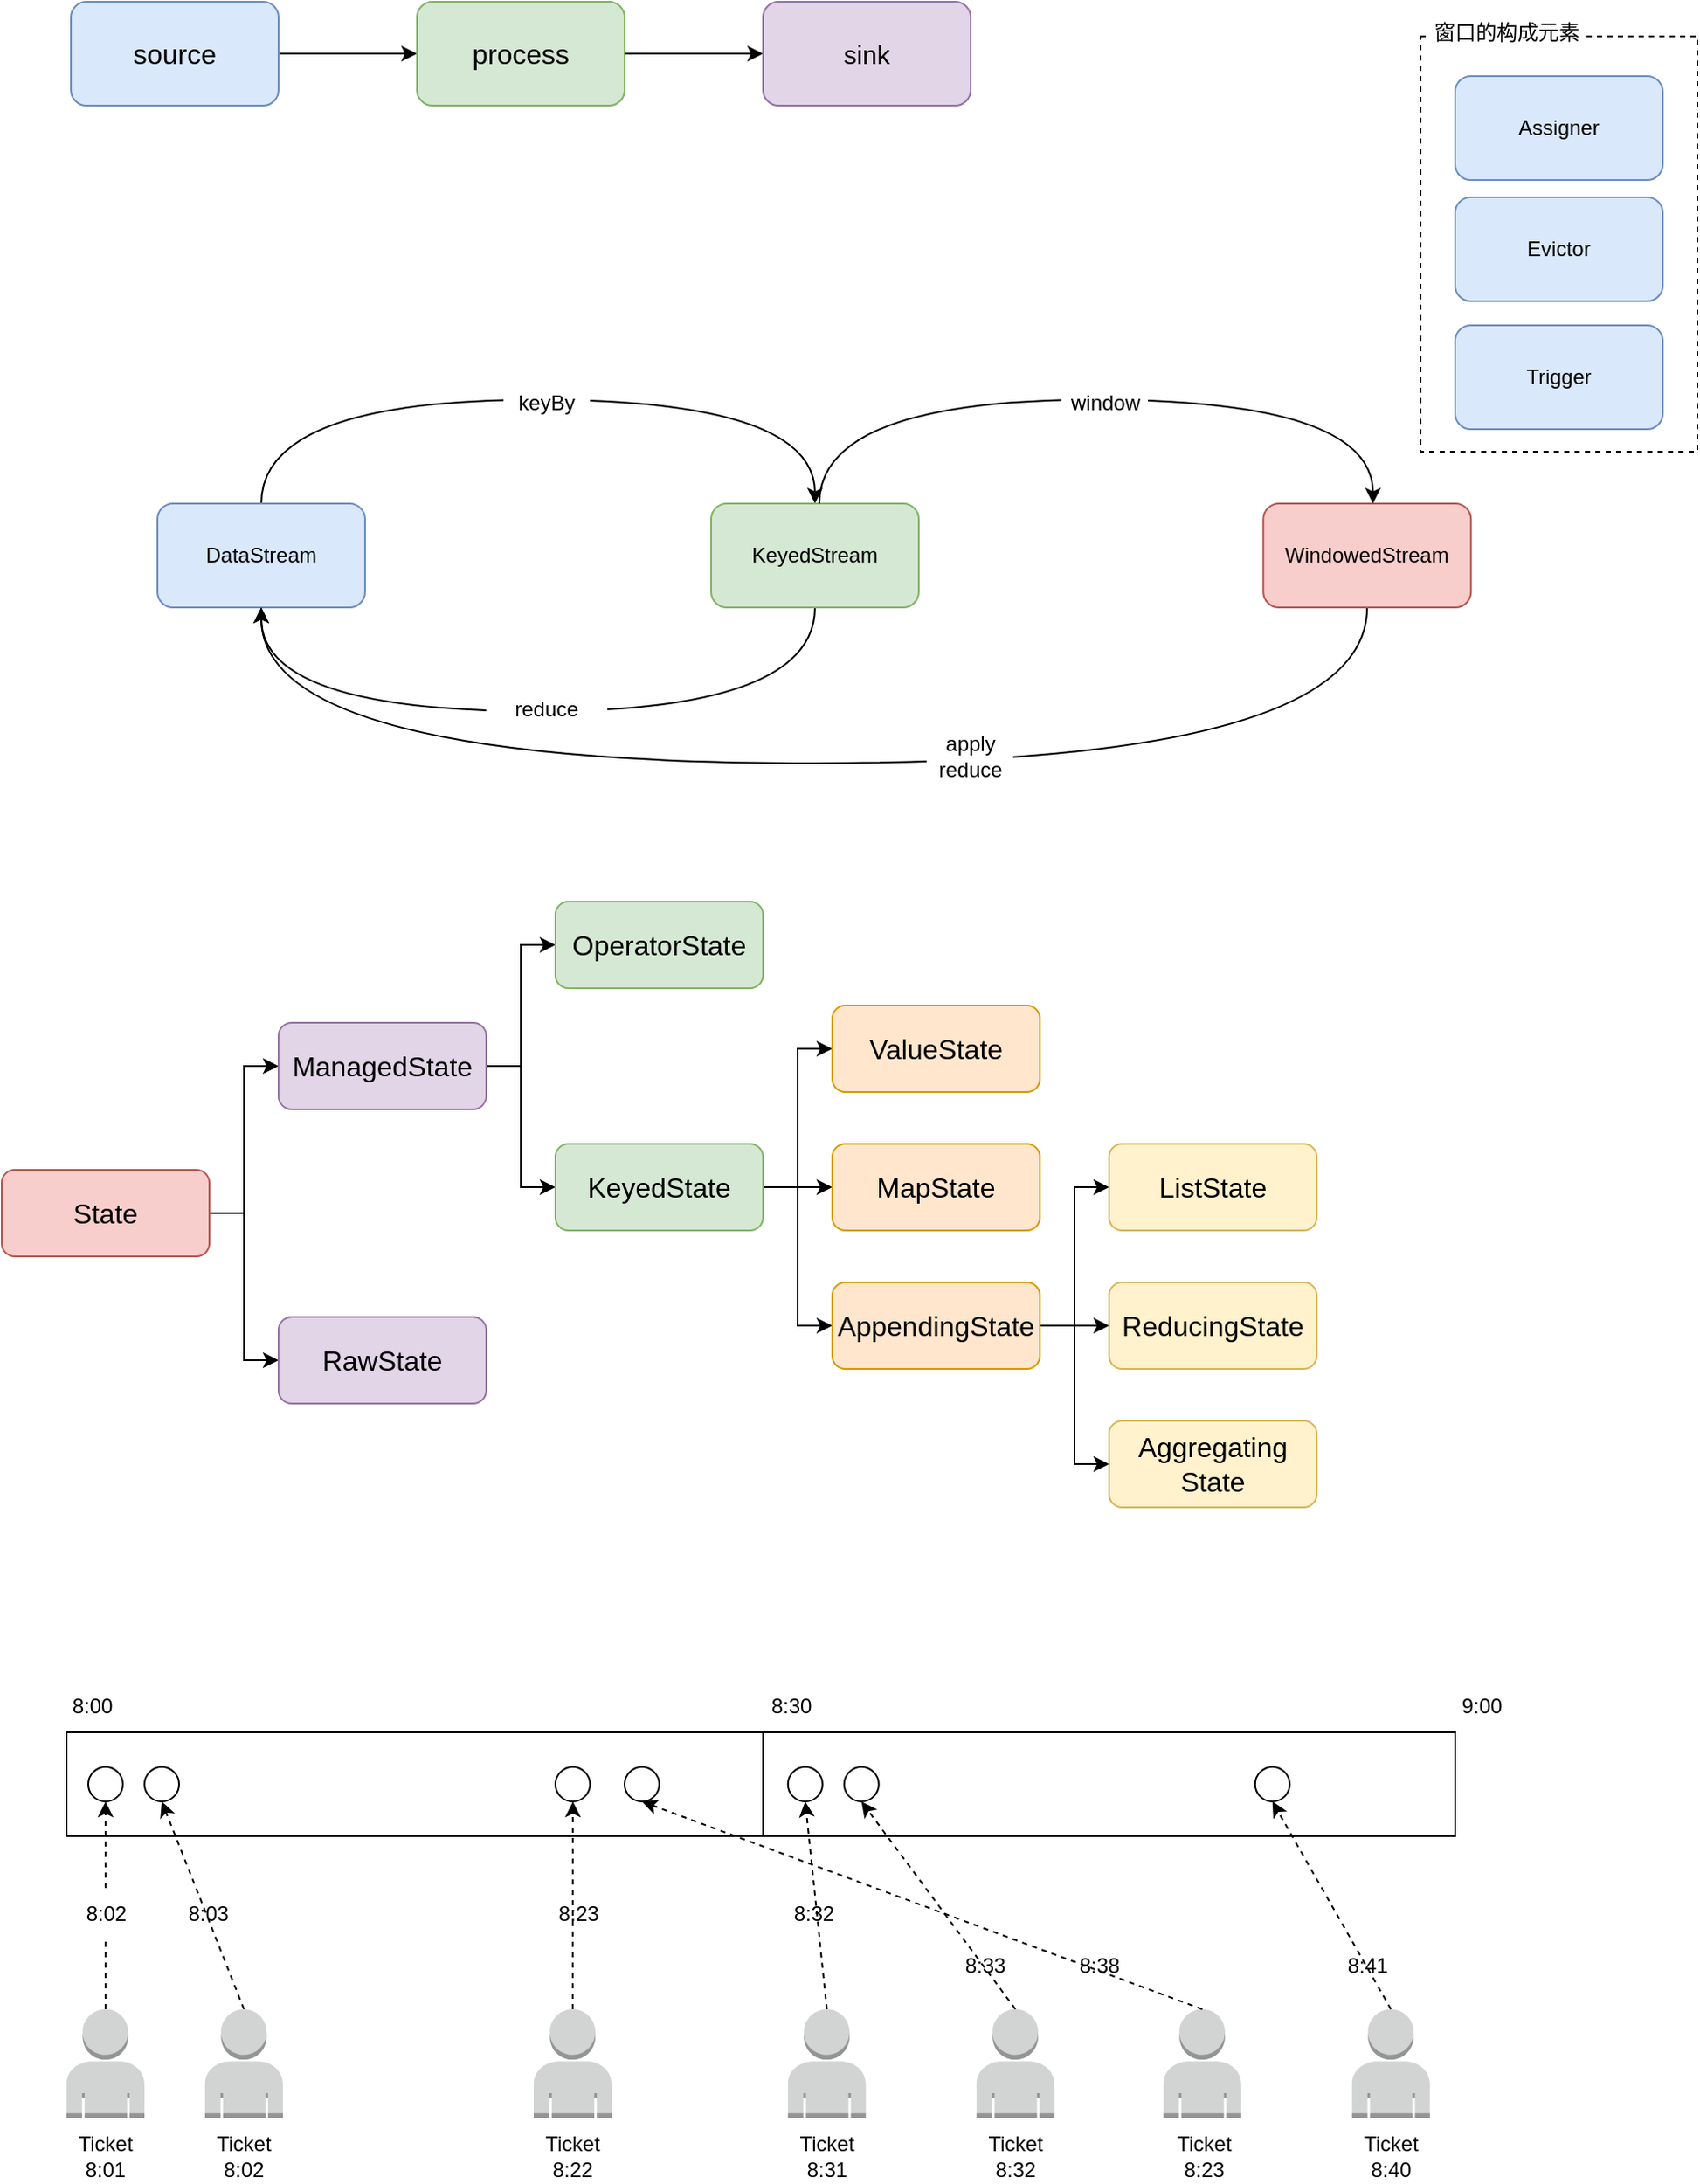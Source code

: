 <mxfile version="20.3.6" type="github">
  <diagram id="_oVOg_2L8pGMmzJAWcpK" name="Page-1">
    <mxGraphModel dx="728" dy="521" grid="1" gridSize="10" guides="1" tooltips="1" connect="1" arrows="1" fold="1" page="1" pageScale="1" pageWidth="850" pageHeight="1100" math="0" shadow="0">
      <root>
        <mxCell id="0" />
        <mxCell id="1" parent="0" />
        <mxCell id="DA5ioZ5UG_cv5zVFgSnP-4" style="edgeStyle=orthogonalEdgeStyle;rounded=0;orthogonalLoop=1;jettySize=auto;html=1;exitX=1;exitY=0.5;exitDx=0;exitDy=0;entryX=0;entryY=0.5;entryDx=0;entryDy=0;fontSize=15;" parent="1" source="DA5ioZ5UG_cv5zVFgSnP-1" target="DA5ioZ5UG_cv5zVFgSnP-2" edge="1">
          <mxGeometry relative="1" as="geometry" />
        </mxCell>
        <mxCell id="DA5ioZ5UG_cv5zVFgSnP-1" value="&lt;font style=&quot;font-size: 16px;&quot;&gt;source&lt;/font&gt;" style="rounded=1;whiteSpace=wrap;html=1;fillColor=#dae8fc;strokeColor=#6c8ebf;" parent="1" vertex="1">
          <mxGeometry x="80" y="200" width="120" height="60" as="geometry" />
        </mxCell>
        <mxCell id="DA5ioZ5UG_cv5zVFgSnP-5" style="edgeStyle=orthogonalEdgeStyle;rounded=0;orthogonalLoop=1;jettySize=auto;html=1;exitX=1;exitY=0.5;exitDx=0;exitDy=0;entryX=0;entryY=0.5;entryDx=0;entryDy=0;fontSize=15;" parent="1" source="DA5ioZ5UG_cv5zVFgSnP-2" target="DA5ioZ5UG_cv5zVFgSnP-3" edge="1">
          <mxGeometry relative="1" as="geometry" />
        </mxCell>
        <mxCell id="DA5ioZ5UG_cv5zVFgSnP-2" value="&lt;font style=&quot;font-size: 16px;&quot;&gt;process&lt;/font&gt;" style="rounded=1;whiteSpace=wrap;html=1;fillColor=#d5e8d4;strokeColor=#82b366;" parent="1" vertex="1">
          <mxGeometry x="280" y="200" width="120" height="60" as="geometry" />
        </mxCell>
        <mxCell id="DA5ioZ5UG_cv5zVFgSnP-3" value="&lt;font style=&quot;font-size: 15px;&quot;&gt;sink&lt;/font&gt;" style="rounded=1;whiteSpace=wrap;html=1;fillColor=#e1d5e7;strokeColor=#9673a6;" parent="1" vertex="1">
          <mxGeometry x="480" y="200" width="120" height="60" as="geometry" />
        </mxCell>
        <mxCell id="hzGyoB1nwu1buTJKqw_e-3" style="edgeStyle=orthogonalEdgeStyle;curved=1;rounded=0;orthogonalLoop=1;jettySize=auto;html=1;exitX=0.5;exitY=0;exitDx=0;exitDy=0;entryX=0.5;entryY=0;entryDx=0;entryDy=0;" parent="1" source="hzGyoB1nwu1buTJKqw_e-1" target="hzGyoB1nwu1buTJKqw_e-2" edge="1">
          <mxGeometry relative="1" as="geometry">
            <Array as="points">
              <mxPoint x="190" y="430" />
              <mxPoint x="510" y="430" />
            </Array>
          </mxGeometry>
        </mxCell>
        <mxCell id="hzGyoB1nwu1buTJKqw_e-1" value="DataStream" style="rounded=1;whiteSpace=wrap;html=1;fillColor=#dae8fc;strokeColor=#6c8ebf;" parent="1" vertex="1">
          <mxGeometry x="130" y="490" width="120" height="60" as="geometry" />
        </mxCell>
        <mxCell id="hzGyoB1nwu1buTJKqw_e-4" style="edgeStyle=orthogonalEdgeStyle;curved=1;rounded=0;orthogonalLoop=1;jettySize=auto;html=1;exitX=0.5;exitY=1;exitDx=0;exitDy=0;entryX=0.5;entryY=1;entryDx=0;entryDy=0;" parent="1" source="hzGyoB1nwu1buTJKqw_e-2" target="hzGyoB1nwu1buTJKqw_e-1" edge="1">
          <mxGeometry relative="1" as="geometry">
            <Array as="points">
              <mxPoint x="510" y="610" />
              <mxPoint x="190" y="610" />
            </Array>
          </mxGeometry>
        </mxCell>
        <mxCell id="hzGyoB1nwu1buTJKqw_e-2" value="KeyedStream" style="rounded=1;whiteSpace=wrap;html=1;fillColor=#d5e8d4;strokeColor=#82b366;" parent="1" vertex="1">
          <mxGeometry x="450" y="490" width="120" height="60" as="geometry" />
        </mxCell>
        <mxCell id="hzGyoB1nwu1buTJKqw_e-5" value="keyBy" style="text;html=1;strokeColor=none;fillColor=default;align=center;verticalAlign=middle;whiteSpace=wrap;rounded=0;" parent="1" vertex="1">
          <mxGeometry x="330" y="417" width="50" height="30" as="geometry" />
        </mxCell>
        <mxCell id="hzGyoB1nwu1buTJKqw_e-8" value="reduce" style="text;html=1;strokeColor=none;fillColor=default;align=center;verticalAlign=middle;whiteSpace=wrap;rounded=0;" parent="1" vertex="1">
          <mxGeometry x="320" y="594" width="70" height="30" as="geometry" />
        </mxCell>
        <mxCell id="mNfEn4-VHd71BX42IYY5-13" style="edgeStyle=orthogonalEdgeStyle;rounded=0;orthogonalLoop=1;jettySize=auto;html=1;exitX=1;exitY=0.5;exitDx=0;exitDy=0;entryX=0;entryY=0.5;entryDx=0;entryDy=0;" parent="1" source="mNfEn4-VHd71BX42IYY5-1" target="mNfEn4-VHd71BX42IYY5-2" edge="1">
          <mxGeometry relative="1" as="geometry" />
        </mxCell>
        <mxCell id="mNfEn4-VHd71BX42IYY5-14" style="edgeStyle=orthogonalEdgeStyle;rounded=0;orthogonalLoop=1;jettySize=auto;html=1;exitX=1;exitY=0.5;exitDx=0;exitDy=0;entryX=0;entryY=0.5;entryDx=0;entryDy=0;" parent="1" source="mNfEn4-VHd71BX42IYY5-1" target="mNfEn4-VHd71BX42IYY5-3" edge="1">
          <mxGeometry relative="1" as="geometry" />
        </mxCell>
        <mxCell id="mNfEn4-VHd71BX42IYY5-1" value="&lt;font style=&quot;font-size: 16px;&quot;&gt;State&lt;/font&gt;" style="rounded=1;whiteSpace=wrap;html=1;fillColor=#f8cecc;strokeColor=#b85450;" parent="1" vertex="1">
          <mxGeometry x="40" y="875" width="120" height="50" as="geometry" />
        </mxCell>
        <mxCell id="mNfEn4-VHd71BX42IYY5-15" style="edgeStyle=orthogonalEdgeStyle;rounded=0;orthogonalLoop=1;jettySize=auto;html=1;exitX=1;exitY=0.5;exitDx=0;exitDy=0;entryX=0;entryY=0.5;entryDx=0;entryDy=0;" parent="1" source="mNfEn4-VHd71BX42IYY5-2" target="mNfEn4-VHd71BX42IYY5-5" edge="1">
          <mxGeometry relative="1" as="geometry" />
        </mxCell>
        <mxCell id="mNfEn4-VHd71BX42IYY5-16" style="edgeStyle=orthogonalEdgeStyle;rounded=0;orthogonalLoop=1;jettySize=auto;html=1;exitX=1;exitY=0.5;exitDx=0;exitDy=0;entryX=0;entryY=0.5;entryDx=0;entryDy=0;" parent="1" source="mNfEn4-VHd71BX42IYY5-2" target="mNfEn4-VHd71BX42IYY5-4" edge="1">
          <mxGeometry relative="1" as="geometry" />
        </mxCell>
        <mxCell id="mNfEn4-VHd71BX42IYY5-2" value="&lt;font style=&quot;font-size: 16px;&quot;&gt;ManagedState&lt;/font&gt;" style="rounded=1;whiteSpace=wrap;html=1;fillColor=#e1d5e7;strokeColor=#9673a6;" parent="1" vertex="1">
          <mxGeometry x="200" y="790" width="120" height="50" as="geometry" />
        </mxCell>
        <mxCell id="mNfEn4-VHd71BX42IYY5-3" value="&lt;font style=&quot;font-size: 16px;&quot;&gt;RawState&lt;/font&gt;" style="rounded=1;whiteSpace=wrap;html=1;fillColor=#e1d5e7;strokeColor=#9673a6;" parent="1" vertex="1">
          <mxGeometry x="200" y="960" width="120" height="50" as="geometry" />
        </mxCell>
        <mxCell id="mNfEn4-VHd71BX42IYY5-17" style="edgeStyle=orthogonalEdgeStyle;rounded=0;orthogonalLoop=1;jettySize=auto;html=1;exitX=1;exitY=0.5;exitDx=0;exitDy=0;entryX=0;entryY=0.5;entryDx=0;entryDy=0;" parent="1" source="mNfEn4-VHd71BX42IYY5-4" target="mNfEn4-VHd71BX42IYY5-7" edge="1">
          <mxGeometry relative="1" as="geometry" />
        </mxCell>
        <mxCell id="mNfEn4-VHd71BX42IYY5-18" style="edgeStyle=orthogonalEdgeStyle;rounded=0;orthogonalLoop=1;jettySize=auto;html=1;exitX=1;exitY=0.5;exitDx=0;exitDy=0;entryX=0;entryY=0.5;entryDx=0;entryDy=0;" parent="1" source="mNfEn4-VHd71BX42IYY5-4" target="mNfEn4-VHd71BX42IYY5-6" edge="1">
          <mxGeometry relative="1" as="geometry" />
        </mxCell>
        <mxCell id="mNfEn4-VHd71BX42IYY5-19" style="edgeStyle=orthogonalEdgeStyle;rounded=0;orthogonalLoop=1;jettySize=auto;html=1;exitX=1;exitY=0.5;exitDx=0;exitDy=0;entryX=0;entryY=0.5;entryDx=0;entryDy=0;" parent="1" source="mNfEn4-VHd71BX42IYY5-4" target="mNfEn4-VHd71BX42IYY5-8" edge="1">
          <mxGeometry relative="1" as="geometry" />
        </mxCell>
        <mxCell id="mNfEn4-VHd71BX42IYY5-4" value="&lt;font style=&quot;font-size: 16px;&quot;&gt;KeyedState&lt;/font&gt;" style="rounded=1;whiteSpace=wrap;html=1;fillColor=#d5e8d4;strokeColor=#82b366;flipV=1;" parent="1" vertex="1">
          <mxGeometry x="360" y="860" width="120" height="50" as="geometry" />
        </mxCell>
        <mxCell id="mNfEn4-VHd71BX42IYY5-5" value="&lt;span style=&quot;font-size: 16px;&quot;&gt;OperatorState&lt;/span&gt;" style="rounded=1;whiteSpace=wrap;html=1;fillColor=#d5e8d4;strokeColor=#82b366;flipV=1;" parent="1" vertex="1">
          <mxGeometry x="360" y="720" width="120" height="50" as="geometry" />
        </mxCell>
        <mxCell id="mNfEn4-VHd71BX42IYY5-6" value="&lt;font style=&quot;font-size: 16px;&quot;&gt;ValueState&lt;/font&gt;" style="rounded=1;whiteSpace=wrap;html=1;fillColor=#ffe6cc;strokeColor=#d79b00;" parent="1" vertex="1">
          <mxGeometry x="520" y="780" width="120" height="50" as="geometry" />
        </mxCell>
        <mxCell id="mNfEn4-VHd71BX42IYY5-7" value="&lt;font style=&quot;font-size: 16px;&quot;&gt;MapState&lt;/font&gt;" style="rounded=1;whiteSpace=wrap;html=1;fillColor=#ffe6cc;strokeColor=#d79b00;" parent="1" vertex="1">
          <mxGeometry x="520" y="860" width="120" height="50" as="geometry" />
        </mxCell>
        <mxCell id="mNfEn4-VHd71BX42IYY5-20" style="edgeStyle=orthogonalEdgeStyle;rounded=0;orthogonalLoop=1;jettySize=auto;html=1;exitX=1;exitY=0.5;exitDx=0;exitDy=0;entryX=0;entryY=0.5;entryDx=0;entryDy=0;" parent="1" source="mNfEn4-VHd71BX42IYY5-8" target="mNfEn4-VHd71BX42IYY5-11" edge="1">
          <mxGeometry relative="1" as="geometry" />
        </mxCell>
        <mxCell id="mNfEn4-VHd71BX42IYY5-21" style="edgeStyle=orthogonalEdgeStyle;rounded=0;orthogonalLoop=1;jettySize=auto;html=1;exitX=1;exitY=0.5;exitDx=0;exitDy=0;entryX=0;entryY=0.5;entryDx=0;entryDy=0;" parent="1" source="mNfEn4-VHd71BX42IYY5-8" target="mNfEn4-VHd71BX42IYY5-10" edge="1">
          <mxGeometry relative="1" as="geometry" />
        </mxCell>
        <mxCell id="mNfEn4-VHd71BX42IYY5-22" style="edgeStyle=orthogonalEdgeStyle;rounded=0;orthogonalLoop=1;jettySize=auto;html=1;exitX=1;exitY=0.5;exitDx=0;exitDy=0;entryX=0;entryY=0.5;entryDx=0;entryDy=0;" parent="1" source="mNfEn4-VHd71BX42IYY5-8" target="mNfEn4-VHd71BX42IYY5-12" edge="1">
          <mxGeometry relative="1" as="geometry" />
        </mxCell>
        <mxCell id="mNfEn4-VHd71BX42IYY5-8" value="&lt;font style=&quot;font-size: 16px;&quot;&gt;AppendingState&lt;/font&gt;" style="rounded=1;whiteSpace=wrap;html=1;fillColor=#ffe6cc;strokeColor=#d79b00;" parent="1" vertex="1">
          <mxGeometry x="520" y="940" width="120" height="50" as="geometry" />
        </mxCell>
        <mxCell id="mNfEn4-VHd71BX42IYY5-10" value="&lt;font style=&quot;font-size: 16px;&quot;&gt;ListState&lt;/font&gt;" style="rounded=1;whiteSpace=wrap;html=1;fillColor=#fff2cc;strokeColor=#d6b656;" parent="1" vertex="1">
          <mxGeometry x="680" y="860" width="120" height="50" as="geometry" />
        </mxCell>
        <mxCell id="mNfEn4-VHd71BX42IYY5-11" value="&lt;font style=&quot;font-size: 16px;&quot;&gt;ReducingState&lt;/font&gt;" style="rounded=1;whiteSpace=wrap;html=1;fillColor=#fff2cc;strokeColor=#d6b656;" parent="1" vertex="1">
          <mxGeometry x="680" y="940" width="120" height="50" as="geometry" />
        </mxCell>
        <mxCell id="mNfEn4-VHd71BX42IYY5-12" value="&lt;font style=&quot;font-size: 16px;&quot;&gt;Aggregating&lt;br&gt;State&lt;/font&gt;" style="rounded=1;whiteSpace=wrap;html=1;fillColor=#fff2cc;strokeColor=#d6b656;" parent="1" vertex="1">
          <mxGeometry x="680" y="1020" width="120" height="50" as="geometry" />
        </mxCell>
        <mxCell id="cq7n2qohAcCtZKUBrd6M-1" value="" style="outlineConnect=0;dashed=0;verticalLabelPosition=bottom;verticalAlign=top;align=center;html=1;shape=mxgraph.aws3.user;fillColor=#D2D3D3;gradientColor=none;flipH=0;flipV=0;" parent="1" vertex="1">
          <mxGeometry x="77.5" y="1360" width="45" height="63" as="geometry" />
        </mxCell>
        <mxCell id="cq7n2qohAcCtZKUBrd6M-2" value="" style="outlineConnect=0;dashed=0;verticalLabelPosition=bottom;verticalAlign=top;align=center;html=1;shape=mxgraph.aws3.user;fillColor=#D2D3D3;gradientColor=none;flipH=0;flipV=0;" parent="1" vertex="1">
          <mxGeometry x="157.5" y="1360" width="45" height="63" as="geometry" />
        </mxCell>
        <mxCell id="cq7n2qohAcCtZKUBrd6M-5" value="" style="outlineConnect=0;dashed=0;verticalLabelPosition=bottom;verticalAlign=top;align=center;html=1;shape=mxgraph.aws3.user;fillColor=#D2D3D3;gradientColor=none;flipH=0;flipV=0;" parent="1" vertex="1">
          <mxGeometry x="347.5" y="1360" width="45" height="63" as="geometry" />
        </mxCell>
        <mxCell id="cq7n2qohAcCtZKUBrd6M-6" value="" style="outlineConnect=0;dashed=0;verticalLabelPosition=bottom;verticalAlign=top;align=center;html=1;shape=mxgraph.aws3.user;fillColor=#D2D3D3;gradientColor=none;flipH=0;flipV=0;" parent="1" vertex="1">
          <mxGeometry x="494.38" y="1360" width="45" height="63" as="geometry" />
        </mxCell>
        <mxCell id="cq7n2qohAcCtZKUBrd6M-7" value="" style="outlineConnect=0;dashed=0;verticalLabelPosition=bottom;verticalAlign=top;align=center;html=1;shape=mxgraph.aws3.user;fillColor=#D2D3D3;gradientColor=none;flipH=0;flipV=0;" parent="1" vertex="1">
          <mxGeometry x="603.38" y="1360" width="45" height="63" as="geometry" />
        </mxCell>
        <mxCell id="cq7n2qohAcCtZKUBrd6M-8" value="" style="outlineConnect=0;dashed=0;verticalLabelPosition=bottom;verticalAlign=top;align=center;html=1;shape=mxgraph.aws3.user;fillColor=#D2D3D3;gradientColor=none;flipH=0;flipV=0;" parent="1" vertex="1">
          <mxGeometry x="711.38" y="1360" width="45" height="63" as="geometry" />
        </mxCell>
        <mxCell id="cq7n2qohAcCtZKUBrd6M-9" value="" style="outlineConnect=0;dashed=0;verticalLabelPosition=bottom;verticalAlign=top;align=center;html=1;shape=mxgraph.aws3.user;fillColor=#D2D3D3;gradientColor=none;flipH=0;flipV=0;" parent="1" vertex="1">
          <mxGeometry x="820.38" y="1360" width="45" height="63" as="geometry" />
        </mxCell>
        <mxCell id="cq7n2qohAcCtZKUBrd6M-10" value="Ticket 8:01" style="text;html=1;strokeColor=none;fillColor=none;align=center;verticalAlign=middle;whiteSpace=wrap;rounded=0;" parent="1" vertex="1">
          <mxGeometry x="70" y="1430" width="60" height="30" as="geometry" />
        </mxCell>
        <mxCell id="cq7n2qohAcCtZKUBrd6M-11" value="Ticket 8:02" style="text;html=1;strokeColor=none;fillColor=none;align=center;verticalAlign=middle;whiteSpace=wrap;rounded=0;" parent="1" vertex="1">
          <mxGeometry x="150" y="1430" width="60" height="30" as="geometry" />
        </mxCell>
        <mxCell id="cq7n2qohAcCtZKUBrd6M-12" value="Ticket 8:22" style="text;html=1;strokeColor=none;fillColor=none;align=center;verticalAlign=middle;whiteSpace=wrap;rounded=0;" parent="1" vertex="1">
          <mxGeometry x="340" y="1430" width="60" height="30" as="geometry" />
        </mxCell>
        <mxCell id="cq7n2qohAcCtZKUBrd6M-13" value="" style="rounded=0;whiteSpace=wrap;html=1;" parent="1" vertex="1">
          <mxGeometry x="77.5" y="1200" width="402.5" height="60" as="geometry" />
        </mxCell>
        <mxCell id="cq7n2qohAcCtZKUBrd6M-14" value="" style="rounded=0;whiteSpace=wrap;html=1;" parent="1" vertex="1">
          <mxGeometry x="480" y="1200" width="400" height="60" as="geometry" />
        </mxCell>
        <mxCell id="cq7n2qohAcCtZKUBrd6M-15" value="Ticket 8:31" style="text;html=1;strokeColor=none;fillColor=none;align=center;verticalAlign=middle;whiteSpace=wrap;rounded=0;" parent="1" vertex="1">
          <mxGeometry x="487.13" y="1430" width="60" height="30" as="geometry" />
        </mxCell>
        <mxCell id="cq7n2qohAcCtZKUBrd6M-16" value="Ticket 8:32" style="text;html=1;strokeColor=none;fillColor=none;align=center;verticalAlign=middle;whiteSpace=wrap;rounded=0;" parent="1" vertex="1">
          <mxGeometry x="595.63" y="1430" width="60" height="30" as="geometry" />
        </mxCell>
        <mxCell id="cq7n2qohAcCtZKUBrd6M-17" value="Ticket 8:23" style="text;html=1;strokeColor=none;fillColor=none;align=center;verticalAlign=middle;whiteSpace=wrap;rounded=0;" parent="1" vertex="1">
          <mxGeometry x="704.63" y="1430" width="60" height="30" as="geometry" />
        </mxCell>
        <mxCell id="cq7n2qohAcCtZKUBrd6M-18" value="Ticket 8:40" style="text;html=1;strokeColor=none;fillColor=none;align=center;verticalAlign=middle;whiteSpace=wrap;rounded=0;" parent="1" vertex="1">
          <mxGeometry x="812.88" y="1430" width="60" height="30" as="geometry" />
        </mxCell>
        <mxCell id="cq7n2qohAcCtZKUBrd6M-19" value="" style="ellipse;whiteSpace=wrap;html=1;aspect=fixed;" parent="1" vertex="1">
          <mxGeometry x="90" y="1220" width="20" height="20" as="geometry" />
        </mxCell>
        <mxCell id="cq7n2qohAcCtZKUBrd6M-20" value="" style="ellipse;whiteSpace=wrap;html=1;aspect=fixed;" parent="1" vertex="1">
          <mxGeometry x="122.5" y="1220" width="20" height="20" as="geometry" />
        </mxCell>
        <mxCell id="cq7n2qohAcCtZKUBrd6M-21" value="" style="ellipse;whiteSpace=wrap;html=1;aspect=fixed;" parent="1" vertex="1">
          <mxGeometry x="360" y="1220" width="20" height="20" as="geometry" />
        </mxCell>
        <mxCell id="cq7n2qohAcCtZKUBrd6M-22" value="" style="ellipse;whiteSpace=wrap;html=1;aspect=fixed;" parent="1" vertex="1">
          <mxGeometry x="400" y="1220" width="20" height="20" as="geometry" />
        </mxCell>
        <mxCell id="cq7n2qohAcCtZKUBrd6M-23" value="" style="ellipse;whiteSpace=wrap;html=1;aspect=fixed;" parent="1" vertex="1">
          <mxGeometry x="494.38" y="1220" width="20" height="20" as="geometry" />
        </mxCell>
        <mxCell id="cq7n2qohAcCtZKUBrd6M-24" value="" style="ellipse;whiteSpace=wrap;html=1;aspect=fixed;" parent="1" vertex="1">
          <mxGeometry x="526.88" y="1220" width="20" height="20" as="geometry" />
        </mxCell>
        <mxCell id="cq7n2qohAcCtZKUBrd6M-25" value="" style="ellipse;whiteSpace=wrap;html=1;aspect=fixed;" parent="1" vertex="1">
          <mxGeometry x="764.38" y="1220" width="20" height="20" as="geometry" />
        </mxCell>
        <mxCell id="cq7n2qohAcCtZKUBrd6M-26" value="8:00" style="text;html=1;strokeColor=none;fillColor=none;align=center;verticalAlign=middle;whiteSpace=wrap;rounded=0;" parent="1" vertex="1">
          <mxGeometry x="75.5" y="1170" width="32.5" height="30" as="geometry" />
        </mxCell>
        <mxCell id="cq7n2qohAcCtZKUBrd6M-27" value="8:30" style="text;html=1;strokeColor=none;fillColor=none;align=center;verticalAlign=middle;whiteSpace=wrap;rounded=0;" parent="1" vertex="1">
          <mxGeometry x="480" y="1170" width="32.5" height="30" as="geometry" />
        </mxCell>
        <mxCell id="cq7n2qohAcCtZKUBrd6M-28" value="9:00" style="text;html=1;strokeColor=none;fillColor=none;align=center;verticalAlign=middle;whiteSpace=wrap;rounded=0;" parent="1" vertex="1">
          <mxGeometry x="879" y="1170" width="32.5" height="30" as="geometry" />
        </mxCell>
        <mxCell id="cq7n2qohAcCtZKUBrd6M-29" style="rounded=0;orthogonalLoop=1;jettySize=auto;html=1;exitX=0.5;exitY=0;exitDx=0;exitDy=0;exitPerimeter=0;entryX=0.5;entryY=1;entryDx=0;entryDy=0;dashed=1;startArrow=none;" parent="1" source="cq7n2qohAcCtZKUBrd6M-36" target="cq7n2qohAcCtZKUBrd6M-19" edge="1">
          <mxGeometry relative="1" as="geometry" />
        </mxCell>
        <mxCell id="cq7n2qohAcCtZKUBrd6M-31" style="edgeStyle=none;rounded=0;orthogonalLoop=1;jettySize=auto;html=1;exitX=0.5;exitY=0;exitDx=0;exitDy=0;exitPerimeter=0;entryX=0.727;entryY=0.667;entryDx=0;entryDy=0;entryPerimeter=0;dashed=1;" parent="1" source="cq7n2qohAcCtZKUBrd6M-5" target="cq7n2qohAcCtZKUBrd6M-13" edge="1">
          <mxGeometry relative="1" as="geometry" />
        </mxCell>
        <mxCell id="cq7n2qohAcCtZKUBrd6M-32" style="edgeStyle=none;rounded=0;orthogonalLoop=1;jettySize=auto;html=1;exitX=0.5;exitY=0;exitDx=0;exitDy=0;exitPerimeter=0;entryX=0.5;entryY=1;entryDx=0;entryDy=0;dashed=1;" parent="1" source="cq7n2qohAcCtZKUBrd6M-8" target="cq7n2qohAcCtZKUBrd6M-22" edge="1">
          <mxGeometry relative="1" as="geometry" />
        </mxCell>
        <mxCell id="cq7n2qohAcCtZKUBrd6M-33" style="edgeStyle=none;rounded=0;orthogonalLoop=1;jettySize=auto;html=1;exitX=0.5;exitY=0;exitDx=0;exitDy=0;exitPerimeter=0;entryX=0.5;entryY=1;entryDx=0;entryDy=0;dashed=1;" parent="1" source="cq7n2qohAcCtZKUBrd6M-6" target="cq7n2qohAcCtZKUBrd6M-23" edge="1">
          <mxGeometry relative="1" as="geometry" />
        </mxCell>
        <mxCell id="cq7n2qohAcCtZKUBrd6M-34" style="edgeStyle=none;rounded=0;orthogonalLoop=1;jettySize=auto;html=1;exitX=0.5;exitY=0;exitDx=0;exitDy=0;exitPerimeter=0;entryX=0.5;entryY=1;entryDx=0;entryDy=0;dashed=1;" parent="1" source="cq7n2qohAcCtZKUBrd6M-7" target="cq7n2qohAcCtZKUBrd6M-24" edge="1">
          <mxGeometry relative="1" as="geometry" />
        </mxCell>
        <mxCell id="cq7n2qohAcCtZKUBrd6M-35" style="edgeStyle=none;rounded=0;orthogonalLoop=1;jettySize=auto;html=1;exitX=0.5;exitY=0;exitDx=0;exitDy=0;exitPerimeter=0;entryX=0.5;entryY=1;entryDx=0;entryDy=0;dashed=1;" parent="1" source="cq7n2qohAcCtZKUBrd6M-9" target="cq7n2qohAcCtZKUBrd6M-25" edge="1">
          <mxGeometry relative="1" as="geometry" />
        </mxCell>
        <mxCell id="cq7n2qohAcCtZKUBrd6M-30" style="edgeStyle=none;rounded=0;orthogonalLoop=1;jettySize=auto;html=1;exitX=0.5;exitY=0;exitDx=0;exitDy=0;exitPerimeter=0;entryX=0.5;entryY=1;entryDx=0;entryDy=0;dashed=1;" parent="1" source="cq7n2qohAcCtZKUBrd6M-2" target="cq7n2qohAcCtZKUBrd6M-20" edge="1">
          <mxGeometry relative="1" as="geometry" />
        </mxCell>
        <mxCell id="cq7n2qohAcCtZKUBrd6M-36" value="8:02" style="text;html=1;strokeColor=none;fillColor=none;align=center;verticalAlign=middle;whiteSpace=wrap;rounded=0;" parent="1" vertex="1">
          <mxGeometry x="83.75" y="1290" width="32.5" height="30" as="geometry" />
        </mxCell>
        <mxCell id="cq7n2qohAcCtZKUBrd6M-37" value="" style="rounded=0;orthogonalLoop=1;jettySize=auto;html=1;exitX=0.5;exitY=0;exitDx=0;exitDy=0;exitPerimeter=0;entryX=0.5;entryY=1;entryDx=0;entryDy=0;dashed=1;endArrow=none;" parent="1" source="cq7n2qohAcCtZKUBrd6M-1" target="cq7n2qohAcCtZKUBrd6M-36" edge="1">
          <mxGeometry relative="1" as="geometry">
            <mxPoint x="100" y="1360" as="sourcePoint" />
            <mxPoint x="100" y="1240" as="targetPoint" />
          </mxGeometry>
        </mxCell>
        <mxCell id="cq7n2qohAcCtZKUBrd6M-38" value="8:03" style="text;html=1;strokeColor=none;fillColor=none;align=center;verticalAlign=middle;whiteSpace=wrap;rounded=0;" parent="1" vertex="1">
          <mxGeometry x="142.5" y="1290" width="32.5" height="30" as="geometry" />
        </mxCell>
        <mxCell id="cq7n2qohAcCtZKUBrd6M-40" value="8:23" style="text;html=1;strokeColor=none;fillColor=none;align=center;verticalAlign=middle;whiteSpace=wrap;rounded=0;" parent="1" vertex="1">
          <mxGeometry x="357" y="1290" width="32.5" height="30" as="geometry" />
        </mxCell>
        <mxCell id="cq7n2qohAcCtZKUBrd6M-41" value="8:32" style="text;html=1;strokeColor=none;fillColor=none;align=center;verticalAlign=middle;whiteSpace=wrap;rounded=0;" parent="1" vertex="1">
          <mxGeometry x="493.13" y="1290" width="32.5" height="30" as="geometry" />
        </mxCell>
        <mxCell id="cq7n2qohAcCtZKUBrd6M-42" value="8:33" style="text;html=1;strokeColor=none;fillColor=none;align=center;verticalAlign=middle;whiteSpace=wrap;rounded=0;" parent="1" vertex="1">
          <mxGeometry x="592" y="1320" width="32.5" height="30" as="geometry" />
        </mxCell>
        <mxCell id="cq7n2qohAcCtZKUBrd6M-43" value="8:38" style="text;html=1;strokeColor=none;fillColor=none;align=center;verticalAlign=middle;whiteSpace=wrap;rounded=0;" parent="1" vertex="1">
          <mxGeometry x="658.38" y="1320" width="32.5" height="30" as="geometry" />
        </mxCell>
        <mxCell id="cq7n2qohAcCtZKUBrd6M-44" value="8:41" style="text;html=1;strokeColor=none;fillColor=none;align=center;verticalAlign=middle;whiteSpace=wrap;rounded=0;" parent="1" vertex="1">
          <mxGeometry x="812.88" y="1320" width="32.5" height="30" as="geometry" />
        </mxCell>
        <mxCell id="J0k0K2RpD5jGurKQZD3m-1" value="Assigner" style="rounded=1;whiteSpace=wrap;html=1;fillColor=#dae8fc;strokeColor=#6c8ebf;" parent="1" vertex="1">
          <mxGeometry x="880" y="243" width="120" height="60" as="geometry" />
        </mxCell>
        <mxCell id="J0k0K2RpD5jGurKQZD3m-2" value="Evictor" style="rounded=1;whiteSpace=wrap;html=1;fillColor=#dae8fc;strokeColor=#6c8ebf;" parent="1" vertex="1">
          <mxGeometry x="880" y="313" width="120" height="60" as="geometry" />
        </mxCell>
        <mxCell id="J0k0K2RpD5jGurKQZD3m-3" value="Trigger" style="rounded=1;whiteSpace=wrap;html=1;fillColor=#dae8fc;strokeColor=#6c8ebf;" parent="1" vertex="1">
          <mxGeometry x="880" y="387" width="120" height="60" as="geometry" />
        </mxCell>
        <mxCell id="J0k0K2RpD5jGurKQZD3m-4" value="" style="rounded=0;whiteSpace=wrap;html=1;fillColor=none;dashed=1;" parent="1" vertex="1">
          <mxGeometry x="860" y="220" width="160" height="240" as="geometry" />
        </mxCell>
        <mxCell id="J0k0K2RpD5jGurKQZD3m-5" value="窗口的构成元素" style="text;html=1;strokeColor=none;fillColor=default;align=center;verticalAlign=middle;whiteSpace=wrap;rounded=0;dashed=1;" parent="1" vertex="1">
          <mxGeometry x="865.38" y="205" width="90" height="25" as="geometry" />
        </mxCell>
        <mxCell id="GmO60EgQWxjv1MaJnLmD-5" style="edgeStyle=orthogonalEdgeStyle;rounded=0;orthogonalLoop=1;jettySize=auto;html=1;exitX=0.5;exitY=1;exitDx=0;exitDy=0;entryX=0.5;entryY=1;entryDx=0;entryDy=0;curved=1;" edge="1" parent="1" source="GmO60EgQWxjv1MaJnLmD-1" target="hzGyoB1nwu1buTJKqw_e-1">
          <mxGeometry relative="1" as="geometry">
            <Array as="points">
              <mxPoint x="829" y="640" />
              <mxPoint x="190" y="640" />
            </Array>
          </mxGeometry>
        </mxCell>
        <mxCell id="GmO60EgQWxjv1MaJnLmD-1" value="WindowedStream" style="rounded=1;whiteSpace=wrap;html=1;fillColor=#f8cecc;strokeColor=#b85450;" vertex="1" parent="1">
          <mxGeometry x="769.13" y="490" width="120" height="60" as="geometry" />
        </mxCell>
        <mxCell id="GmO60EgQWxjv1MaJnLmD-3" style="edgeStyle=orthogonalEdgeStyle;curved=1;rounded=0;orthogonalLoop=1;jettySize=auto;html=1;exitX=0.5;exitY=0;exitDx=0;exitDy=0;entryX=0.5;entryY=0;entryDx=0;entryDy=0;" edge="1" parent="1">
          <mxGeometry relative="1" as="geometry">
            <Array as="points">
              <mxPoint x="512.5" y="430" />
              <mxPoint x="832.5" y="430" />
            </Array>
            <mxPoint x="512.5" y="490" as="sourcePoint" />
            <mxPoint x="832.5" y="490" as="targetPoint" />
          </mxGeometry>
        </mxCell>
        <mxCell id="GmO60EgQWxjv1MaJnLmD-4" value="window" style="text;html=1;strokeColor=none;fillColor=default;align=center;verticalAlign=middle;whiteSpace=wrap;rounded=0;" vertex="1" parent="1">
          <mxGeometry x="652.5" y="417" width="50" height="30" as="geometry" />
        </mxCell>
        <mxCell id="GmO60EgQWxjv1MaJnLmD-6" value="apply&lt;br&gt;reduce" style="text;html=1;strokeColor=none;fillColor=default;align=center;verticalAlign=middle;whiteSpace=wrap;rounded=0;" vertex="1" parent="1">
          <mxGeometry x="574.5" y="621" width="50" height="30" as="geometry" />
        </mxCell>
      </root>
    </mxGraphModel>
  </diagram>
</mxfile>
